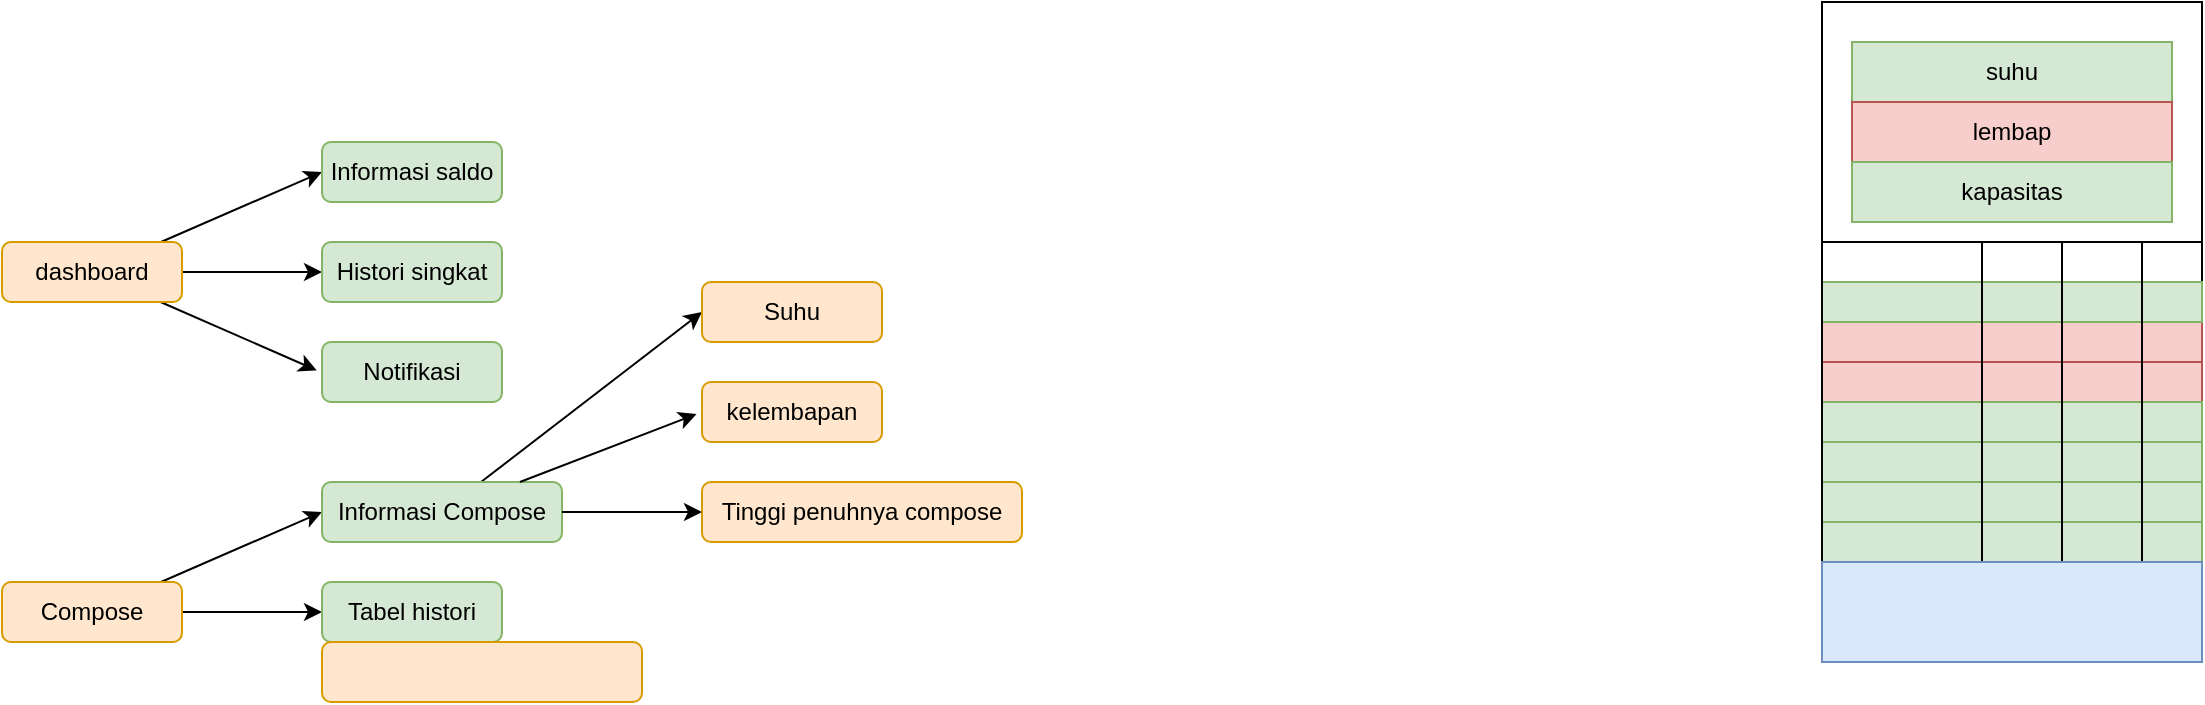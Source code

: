 <mxfile>
    <diagram id="9BruvfCC_lstkainh0n1" name="Page-1">
        <mxGraphModel dx="375" dy="347" grid="1" gridSize="10" guides="1" tooltips="1" connect="1" arrows="1" fold="1" page="1" pageScale="1" pageWidth="850" pageHeight="1100" math="0" shadow="0">
            <root>
                <mxCell id="0"/>
                <mxCell id="1" parent="0"/>
                <mxCell id="6" value="" style="edgeStyle=none;html=1;entryX=-0.029;entryY=0.473;entryDx=0;entryDy=0;entryPerimeter=0;" edge="1" parent="1" source="2" target="5">
                    <mxGeometry relative="1" as="geometry">
                        <mxPoint x="350" y="200" as="targetPoint"/>
                    </mxGeometry>
                </mxCell>
                <mxCell id="7" style="edgeStyle=none;html=1;entryX=0;entryY=0.5;entryDx=0;entryDy=0;" edge="1" parent="1" source="2" target="4">
                    <mxGeometry relative="1" as="geometry"/>
                </mxCell>
                <mxCell id="8" style="edgeStyle=none;html=1;entryX=0;entryY=0.5;entryDx=0;entryDy=0;" edge="1" parent="1" source="2" target="3">
                    <mxGeometry relative="1" as="geometry"/>
                </mxCell>
                <mxCell id="2" value="dashboard" style="rounded=1;whiteSpace=wrap;html=1;fillColor=#ffe6cc;strokeColor=#d79b00;" vertex="1" parent="1">
                    <mxGeometry x="210" y="140" width="90" height="30" as="geometry"/>
                </mxCell>
                <mxCell id="3" value="Informasi saldo" style="rounded=1;whiteSpace=wrap;html=1;fillColor=#d5e8d4;strokeColor=#82b366;" vertex="1" parent="1">
                    <mxGeometry x="370" y="90" width="90" height="30" as="geometry"/>
                </mxCell>
                <mxCell id="4" value="Histori singkat" style="rounded=1;whiteSpace=wrap;html=1;fillColor=#d5e8d4;strokeColor=#82b366;" vertex="1" parent="1">
                    <mxGeometry x="370" y="140" width="90" height="30" as="geometry"/>
                </mxCell>
                <mxCell id="5" value="Notifikasi" style="rounded=1;whiteSpace=wrap;html=1;fillColor=#d5e8d4;strokeColor=#82b366;" vertex="1" parent="1">
                    <mxGeometry x="370" y="190" width="90" height="30" as="geometry"/>
                </mxCell>
                <mxCell id="10" style="edgeStyle=none;html=1;entryX=0;entryY=0.5;entryDx=0;entryDy=0;" edge="1" source="12" target="14" parent="1">
                    <mxGeometry relative="1" as="geometry"/>
                </mxCell>
                <mxCell id="11" style="edgeStyle=none;html=1;entryX=0;entryY=0.5;entryDx=0;entryDy=0;" edge="1" source="12" target="13" parent="1">
                    <mxGeometry relative="1" as="geometry"/>
                </mxCell>
                <mxCell id="12" value="Compose" style="rounded=1;whiteSpace=wrap;html=1;fillColor=#ffe6cc;strokeColor=#d79b00;" vertex="1" parent="1">
                    <mxGeometry x="210" y="310" width="90" height="30" as="geometry"/>
                </mxCell>
                <mxCell id="19" style="edgeStyle=none;html=1;entryX=0;entryY=0.5;entryDx=0;entryDy=0;" edge="1" parent="1" source="13" target="17">
                    <mxGeometry relative="1" as="geometry"/>
                </mxCell>
                <mxCell id="13" value="Informasi Compose" style="rounded=1;whiteSpace=wrap;html=1;fillColor=#d5e8d4;strokeColor=#82b366;" vertex="1" parent="1">
                    <mxGeometry x="370" y="260" width="120" height="30" as="geometry"/>
                </mxCell>
                <mxCell id="14" value="Tabel histori" style="rounded=1;whiteSpace=wrap;html=1;fillColor=#d5e8d4;strokeColor=#82b366;" vertex="1" parent="1">
                    <mxGeometry x="370" y="310" width="90" height="30" as="geometry"/>
                </mxCell>
                <mxCell id="16" value="kelembapan" style="rounded=1;whiteSpace=wrap;html=1;fillColor=#ffe6cc;strokeColor=#d79b00;" vertex="1" parent="1">
                    <mxGeometry x="560" y="210" width="90" height="30" as="geometry"/>
                </mxCell>
                <mxCell id="17" value="Suhu" style="rounded=1;whiteSpace=wrap;html=1;fillColor=#ffe6cc;strokeColor=#d79b00;" vertex="1" parent="1">
                    <mxGeometry x="560" y="160" width="90" height="30" as="geometry"/>
                </mxCell>
                <mxCell id="18" value="Tinggi penuhnya compose" style="rounded=1;whiteSpace=wrap;html=1;fillColor=#ffe6cc;strokeColor=#d79b00;" vertex="1" parent="1">
                    <mxGeometry x="560" y="260" width="160" height="30" as="geometry"/>
                </mxCell>
                <mxCell id="22" style="edgeStyle=none;html=1;entryX=-0.03;entryY=0.534;entryDx=0;entryDy=0;entryPerimeter=0;" edge="1" parent="1" source="13" target="16">
                    <mxGeometry relative="1" as="geometry"/>
                </mxCell>
                <mxCell id="23" style="edgeStyle=none;html=1;entryX=0;entryY=0.5;entryDx=0;entryDy=0;" edge="1" parent="1" source="13" target="18">
                    <mxGeometry relative="1" as="geometry"/>
                </mxCell>
                <mxCell id="24" value="" style="rounded=1;whiteSpace=wrap;html=1;fillColor=#ffe6cc;strokeColor=#d79b00;" vertex="1" parent="1">
                    <mxGeometry x="370" y="340" width="160" height="30" as="geometry"/>
                </mxCell>
                <mxCell id="54" value="" style="rounded=1;whiteSpace=wrap;html=1;arcSize=0;" vertex="1" parent="1">
                    <mxGeometry x="1120" y="20" width="190" height="320" as="geometry"/>
                </mxCell>
                <mxCell id="59" value="" style="rounded=0;whiteSpace=wrap;html=1;" vertex="1" parent="1">
                    <mxGeometry x="1120" y="140" width="190" height="200" as="geometry"/>
                </mxCell>
                <mxCell id="60" value="" style="rounded=0;whiteSpace=wrap;html=1;" vertex="1" parent="1">
                    <mxGeometry x="1120" y="140" width="190" height="20" as="geometry"/>
                </mxCell>
                <mxCell id="61" value="" style="rounded=0;whiteSpace=wrap;html=1;fillColor=#f8cecc;strokeColor=#b85450;" vertex="1" parent="1">
                    <mxGeometry x="1120" y="180" width="190" height="20" as="geometry"/>
                </mxCell>
                <mxCell id="62" value="" style="rounded=0;whiteSpace=wrap;html=1;fillColor=#f8cecc;strokeColor=#b85450;" vertex="1" parent="1">
                    <mxGeometry x="1120" y="200" width="190" height="20" as="geometry"/>
                </mxCell>
                <mxCell id="63" value="" style="rounded=0;whiteSpace=wrap;html=1;fillColor=#d5e8d4;strokeColor=#82b366;" vertex="1" parent="1">
                    <mxGeometry x="1120" y="220" width="190" height="20" as="geometry"/>
                </mxCell>
                <mxCell id="64" value="" style="rounded=0;whiteSpace=wrap;html=1;fillColor=#d5e8d4;strokeColor=#82b366;" vertex="1" parent="1">
                    <mxGeometry x="1120" y="240" width="190" height="20" as="geometry"/>
                </mxCell>
                <mxCell id="65" value="" style="rounded=0;whiteSpace=wrap;html=1;fillColor=#d5e8d4;strokeColor=#82b366;" vertex="1" parent="1">
                    <mxGeometry x="1120" y="260" width="190" height="20" as="geometry"/>
                </mxCell>
                <mxCell id="66" value="" style="rounded=0;whiteSpace=wrap;html=1;fillColor=#d5e8d4;strokeColor=#82b366;" vertex="1" parent="1">
                    <mxGeometry x="1120" y="280" width="190" height="20" as="geometry"/>
                </mxCell>
                <mxCell id="67" value="" style="rounded=0;whiteSpace=wrap;html=1;fillColor=#d5e8d4;strokeColor=#82b366;" vertex="1" parent="1">
                    <mxGeometry x="1120" y="300" width="190" height="20" as="geometry"/>
                </mxCell>
                <mxCell id="68" value="" style="rounded=0;whiteSpace=wrap;html=1;fillColor=#d5e8d4;strokeColor=#82b366;" vertex="1" parent="1">
                    <mxGeometry x="1120" y="160" width="190" height="20" as="geometry"/>
                </mxCell>
                <mxCell id="69" value="" style="rounded=0;whiteSpace=wrap;html=1;fillColor=none;" vertex="1" parent="1">
                    <mxGeometry x="1240" y="140" width="40" height="200" as="geometry"/>
                </mxCell>
                <mxCell id="70" value="" style="rounded=0;whiteSpace=wrap;html=1;fillColor=none;" vertex="1" parent="1">
                    <mxGeometry x="1120" y="140" width="80" height="200" as="geometry"/>
                </mxCell>
                <mxCell id="55" value="" style="rounded=0;whiteSpace=wrap;html=1;fillColor=#dae8fc;strokeColor=#6c8ebf;" vertex="1" parent="1">
                    <mxGeometry x="1120" y="300" width="190" height="50" as="geometry"/>
                </mxCell>
                <mxCell id="71" value="suhu" style="rounded=0;whiteSpace=wrap;html=1;fillColor=#d5e8d4;strokeColor=#82b366;" vertex="1" parent="1">
                    <mxGeometry x="1135" y="40" width="160" height="30" as="geometry"/>
                </mxCell>
                <mxCell id="72" value="lembap" style="rounded=0;whiteSpace=wrap;html=1;fillColor=#f8cecc;strokeColor=#b85450;" vertex="1" parent="1">
                    <mxGeometry x="1135" y="70" width="160" height="30" as="geometry"/>
                </mxCell>
                <mxCell id="73" value="kapasitas" style="rounded=0;whiteSpace=wrap;html=1;fillColor=#d5e8d4;strokeColor=#82b366;" vertex="1" parent="1">
                    <mxGeometry x="1135" y="100" width="160" height="30" as="geometry"/>
                </mxCell>
            </root>
        </mxGraphModel>
    </diagram>
</mxfile>